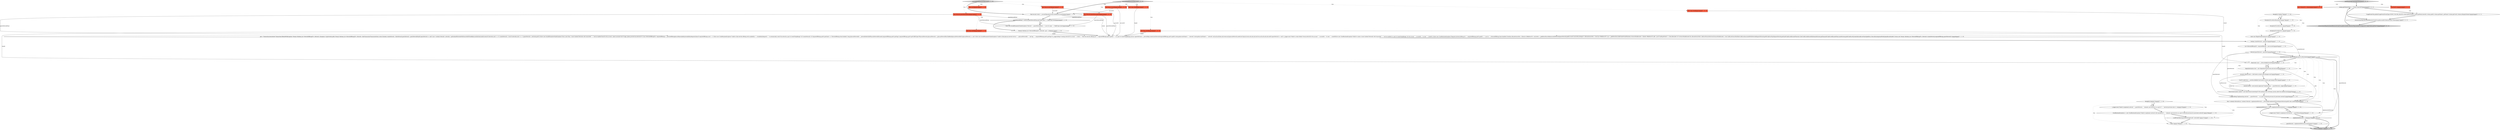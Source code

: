 digraph {
41 [style = filled, label = "long userId@@@2@@@['0', '1', '0']", fillcolor = tomato, shape = box image = "AAA0AAABBB2BBB"];
24 [style = filled, label = "ExceptionUtil.rethrow(e1,)@@@80@@@['1', '1', '0']", fillcolor = white, shape = ellipse image = "AAA0AAABBB1BBB"];
37 [style = filled, label = "return true@@@111@@@['1', '1', '0']", fillcolor = lightgray, shape = ellipse image = "AAA0AAABBB1BBB"];
44 [style = filled, label = "postProcessingUnmanageVMVolumes['0', '0', '1']", fillcolor = lightgray, shape = diamond image = "AAA0AAABBB3BBB"];
45 [style = filled, label = "_resourceLimitMgr.decrementResourceCount(vm.getAccountId(),ResourceType.primary_storage,new Long(volume.getSize()))@@@8@@@['0', '0', '1']", fillcolor = lightgray, shape = ellipse image = "AAA0AAABBB3BBB"];
26 [style = filled, label = "CloudRuntimeException e = new CloudRuntimeException(\"Failed to implement network (with specified id)\" + \" elements and resources as a part of network provision for persistent network\")@@@106@@@['1', '1', '0']", fillcolor = white, shape = ellipse image = "AAA0AAABBB1BBB"];
7 [style = filled, label = "guestNetworkFinal != null && guestNetworkFinal.getTrafficType() != TrafficType.Guest@@@4@@@['1', '1', '0']", fillcolor = white, shape = diamond image = "AAA0AAABBB1BBB"];
10 [style = filled, label = "Account callerAccount = CallContext.current().getCallingAccount()@@@90@@@['1', '1', '0']", fillcolor = white, shape = ellipse image = "AAA0AAABBB1BBB"];
40 [style = filled, label = "final long zoneId@@@2@@@['0', '1', '0']", fillcolor = tomato, shape = box image = "AAA0AAABBB2BBB"];
32 [style = filled, label = "final Long vlanId@@@2@@@['1', '1', '0']", fillcolor = tomato, shape = box image = "AAA0AAABBB1BBB"];
38 [style = filled, label = "final long accountId@@@2@@@['0', '1', '0']", fillcolor = tomato, shape = box image = "AAA0AAABBB2BBB"];
1 [style = filled, label = "e.addProxyObject(guestNetwork.getUuid(),\"networkId\")@@@107@@@['1', '1', '0']", fillcolor = white, shape = ellipse image = "AAA0AAABBB1BBB"];
34 [style = filled, label = "s_logger.warn(\"Failed to implement network \" + guestNetwork + \" elements and resources as a part of\" + \" network provision due to \",ex)@@@105@@@['1', '1', '0']", fillcolor = white, shape = ellipse image = "AAA0AAABBB1BBB"];
31 [style = filled, label = "UserVO callerUser = _userDao.findById(CallContext.current().getCallingUserId())@@@91@@@['1', '1', '0']", fillcolor = white, shape = ellipse image = "AAA0AAABBB1BBB"];
11 [style = filled, label = "List<NetworkOfferingVO> requiredOfferings = pair.second()@@@85@@@['1', '1', '0']", fillcolor = white, shape = ellipse image = "AAA0AAABBB1BBB"];
23 [style = filled, label = "final Account owner = _accountMgr.getActiveAccountById(accountId)@@@3@@@['1', '1', '0']", fillcolor = white, shape = ellipse image = "AAA0AAABBB1BBB"];
49 [style = filled, label = "_resourceLimitMgr.decrementResourceCount(vm.getAccountId(),ResourceType.volume)@@@7@@@['0', '0', '1']", fillcolor = white, shape = ellipse image = "AAA0AAABBB3BBB"];
21 [style = filled, label = "Exception ex@@@104@@@['1', '1', '0']", fillcolor = white, shape = diamond image = "AAA0AAABBB1BBB"];
46 [style = filled, label = "List<VolumeVO> volumes@@@2@@@['0', '0', '1']", fillcolor = tomato, shape = box image = "AAA0AAABBB3BBB"];
14 [style = filled, label = "final Long vlanId@@@2@@@['1', '0', '0']", fillcolor = tomato, shape = box image = "AAA0AAABBB1BBB"];
4 [style = filled, label = "final long accountId@@@2@@@['1', '0', '0']", fillcolor = tomato, shape = box image = "AAA0AAABBB1BBB"];
12 [style = filled, label = "createNetwork && requiredOfferings.get(0).isPersistent()@@@87@@@['1', '1', '0']", fillcolor = white, shape = diamond image = "AAA0AAABBB1BBB"];
17 [style = filled, label = "final long zoneId@@@2@@@['1', '0', '0']", fillcolor = tomato, shape = box image = "AAA0AAABBB1BBB"];
20 [style = filled, label = "Network guestNetwork = pair.third()@@@86@@@['1', '1', '0']", fillcolor = white, shape = ellipse image = "AAA0AAABBB1BBB"];
30 [style = filled, label = "throw e@@@108@@@['1', '1', '0']", fillcolor = white, shape = ellipse image = "AAA0AAABBB1BBB"];
33 [style = filled, label = "Exception e1@@@78@@@['1', '1', '0']", fillcolor = white, shape = diamond image = "AAA0AAABBB1BBB"];
36 [style = filled, label = "s_logger.debug(\"Implementing network \" + guestNetwork + \" as a part of network provision for persistent network\")@@@94@@@['1', '1', '0']", fillcolor = white, shape = ellipse image = "AAA0AAABBB1BBB"];
22 [style = filled, label = "Journal journal = new Journal.LogJournal(\"Implementing \" + guestNetwork,s_logger)@@@92@@@['1', '1', '0']", fillcolor = white, shape = ellipse image = "AAA0AAABBB1BBB"];
42 [style = filled, label = "final Network guestNetworkFinal@@@2@@@['0', '1', '0']", fillcolor = tomato, shape = box image = "AAA0AAABBB2BBB"];
48 [style = filled, label = "volume.getVolumeType() == Volume.Type.ROOT@@@4@@@['0', '0', '1']", fillcolor = white, shape = diamond image = "AAA0AAABBB3BBB"];
9 [style = filled, label = "pair = Transaction.execute(new TransactionCallbackWithException<Ternary<Boolean,List<NetworkOfferingVO>,Network>,Exception>(){@Override public Ternary<Boolean,List<NetworkOfferingVO>,Network> doInTransaction(TransactionStatus status){boolean createNetwork = falseNetwork guestNetwork = guestNetworkFinalif (guestNetwork == null) {List<? extends Network> networks = getIsolatedNetworksWithSourceNATOwnedByAccountInZone(zoneId,owner)if (networks.size() == 0) {createNetwork = true}if (networks.size() == 1) {guestNetwork = networks.get(0)}{throw new InvalidParameterValueException(\"Error, more than 1 Guest Isolated Networks with SourceNAT \" + \"service enabled found for this account, cannot assosiate the IP range, please provide the network ID\")}}List<NetworkOfferingVO> requiredOfferings = _networkOfferingDao.listByAvailability(Availability.Required,false)if (requiredOfferings.size() < 1) {throw new CloudRuntimeException(\"Unable to find network offering with availability=\" + Availability.Required + \" to automatically create the network as part of createVlanIpRange\")}if (createNetwork) {if (requiredOfferings.get(0).getState() == NetworkOffering.State.Enabled) {long physicalNetworkId = _networkModel.findPhysicalNetworkId(zoneId,requiredOfferings.get(0).getTags(),requiredOfferings.get(0).getTrafficType())PhysicalNetwork physicalNetwork = _physicalNetworkDao.findById(physicalNetworkId)if (physicalNetwork == null) {throw new InvalidParameterValueException(\"Unable to find physical network with id: \" + physicalNetworkId + \" and tag: \" + requiredOfferings.get(0).getTags())}s_logger.debug(\"Creating network for account \" + owner + \" from the network offering id=\" + requiredOfferings.get(0).getId() + \" as a part of createVlanIpRange process\")guestNetwork = _networkMgr.createGuestNetwork(requiredOfferings.get(0).getId(),owner.getAccountName() + \"-network\",owner.getAccountName() + \"-network\",null,null,null,false,null,owner,null,physicalNetwork,zoneId,ACLType.Account,null,null,null,null,true,null,null,null,null,null)if (guestNetwork == null) {s_logger.warn(\"Failed to create default Virtual network for the account \" + accountId + \"in zone \" + zoneId)throw new CloudRuntimeException(\"Failed to create a Guest Isolated Networks with SourceNAT \" + \"service enabled as a part of createVlanIpRange, for the account \" + accountId + \"in zone \" + zoneId)}}{throw new CloudRuntimeException(\"Required network offering id=\" + requiredOfferings.get(0).getId() + \" is not in \" + NetworkOffering.State.Enabled)}}boolean allocateSourceNat = falseList<IPAddressVO> sourceNat = _ipAddressDao.listByAssociatedNetwork(guestNetwork.getId(),true)if (sourceNat.isEmpty()) {allocateSourceNat = true}List<IPAddressVO> ips = _ipAddressDao.listByVlanId(vlanId)boolean isSourceNatAllocated = falsefor (IPAddressVO addr : ips){if (addr.getState() != State.Allocated) {if (!isSourceNatAllocated && allocateSourceNat) {addr.setSourceNat(true)isSourceNatAllocated = true}{addr.setSourceNat(false)}addr.setAssociatedWithNetworkId(guestNetwork.getId())addr.setVpcId(guestNetwork.getVpcId())addr.setAllocatedTime(new Date())addr.setAllocatedInDomainId(owner.getDomainId())addr.setAllocatedToAccountId(owner.getId())addr.setSystem(false)addr.setState(IpAddress.State.Allocating)markPublicIpAsAllocated(addr)}}return new Ternary<Boolean,List<NetworkOfferingVO>,Network>(createNetwork,requiredOfferings,guestNetwork)}})@@@9@@@['1', '1', '0']", fillcolor = white, shape = ellipse image = "AAA0AAABBB1BBB"];
47 [style = filled, label = "UserVmVO vm@@@2@@@['0', '0', '1']", fillcolor = tomato, shape = box image = "AAA0AAABBB3BBB"];
8 [style = filled, label = "Ternary<Boolean,List<NetworkOfferingVO>,Network> pair = null@@@7@@@['1', '1', '0']", fillcolor = white, shape = ellipse image = "AAA0AAABBB1BBB"];
43 [style = filled, label = "UsageEventUtils.publishUsageEvent(EventTypes.EVENT_VOLUME_DELETE,volume.getAccountId(),volume.getDataCenterId(),volume.getId(),volume.getName(),.getName(),volume.getUuid(),volume.isDisplayVolume())@@@5@@@['0', '0', '1']", fillcolor = white, shape = ellipse image = "AAA0AAABBB3BBB"];
27 [style = filled, label = "guestNetwork = implementedNetwork.second()@@@101@@@['1', '1', '0']", fillcolor = white, shape = ellipse image = "AAA0AAABBB1BBB"];
28 [style = filled, label = "associateIpAddressListToAccount['1', '0', '0']", fillcolor = lightgray, shape = diamond image = "AAA0AAABBB1BBB"];
15 [style = filled, label = "s_logger.warn(\"Failed to implement the network \" + guestNetwork)@@@98@@@['1', '1', '0']", fillcolor = white, shape = ellipse image = "AAA0AAABBB1BBB"];
3 [style = filled, label = "implementedNetwork != null@@@100@@@['1', '1', '0']", fillcolor = white, shape = diamond image = "AAA0AAABBB1BBB"];
2 [style = filled, label = "ExceptionUtil.rethrow(e1,)@@@81@@@['1', '1', '0']", fillcolor = white, shape = ellipse image = "AAA0AAABBB1BBB"];
16 [style = filled, label = "implementedNetwork == null || implementedNetwork.first() == null@@@97@@@['1', '1', '0']", fillcolor = white, shape = diamond image = "AAA0AAABBB1BBB"];
25 [style = filled, label = "DataCenter zone = _dcDao.findById(zoneId)@@@88@@@['1', '1', '0']", fillcolor = white, shape = ellipse image = "AAA0AAABBB1BBB"];
29 [style = filled, label = "ExceptionUtil.rethrowRuntime(e1)@@@79@@@['1', '1', '0']", fillcolor = white, shape = ellipse image = "AAA0AAABBB1BBB"];
0 [style = filled, label = "boolean createNetwork = pair.first()@@@84@@@['1', '1', '0']", fillcolor = white, shape = ellipse image = "AAA0AAABBB1BBB"];
6 [style = filled, label = "ReservationContext context = new ReservationContextImpl(UUID.randomUUID().toString(),journal,callerUser,callerAccount)@@@93@@@['1', '1', '0']", fillcolor = white, shape = ellipse image = "AAA0AAABBB1BBB"];
35 [style = filled, label = "Pair<? extends NetworkGuru,? extends Network> implementedNetwork = _networkMgr.implementNetwork(guestNetwork.getId(),dest,context)@@@96@@@['1', '1', '0']", fillcolor = white, shape = ellipse image = "AAA0AAABBB1BBB"];
39 [style = filled, label = "associateIpAddressListToAccount['0', '1', '0']", fillcolor = lightgray, shape = diamond image = "AAA0AAABBB2BBB"];
19 [style = filled, label = "throw new InvalidParameterValueException(\"Network \" + guestNetworkFinal + \" is not of a type \" + TrafficType.Guest)@@@5@@@['1', '1', '0']", fillcolor = white, shape = ellipse image = "AAA0AAABBB1BBB"];
18 [style = filled, label = "DeployDestination dest = new DeployDestination(zone,null,null,null)@@@89@@@['1', '1', '0']", fillcolor = white, shape = ellipse image = "AAA0AAABBB1BBB"];
5 [style = filled, label = "throw new IllegalStateException(e1)@@@82@@@['1', '1', '0']", fillcolor = white, shape = ellipse image = "AAA0AAABBB1BBB"];
13 [style = filled, label = "final Network guestNetworkFinal@@@2@@@['1', '0', '0']", fillcolor = tomato, shape = box image = "AAA0AAABBB1BBB"];
12->25 [style = dotted, label="true"];
12->25 [style = bold, label=""];
28->17 [style = dotted, label="true"];
39->38 [style = dotted, label="true"];
20->36 [style = solid, label="guestNetwork"];
45->48 [style = bold, label=""];
19->8 [style = bold, label=""];
39->32 [style = dotted, label="true"];
44->48 [style = bold, label=""];
33->24 [style = dotted, label="true"];
33->5 [style = dotted, label="true"];
16->15 [style = dotted, label="true"];
14->9 [style = solid, label="vlanId"];
26->30 [style = solid, label="e"];
3->37 [style = bold, label=""];
1->30 [style = bold, label=""];
20->15 [style = solid, label="guestNetwork"];
42->9 [style = solid, label="guestNetworkFinal"];
7->19 [style = bold, label=""];
34->26 [style = bold, label=""];
33->29 [style = bold, label=""];
36->35 [style = bold, label=""];
35->16 [style = solid, label="implementedNetwork"];
12->10 [style = dotted, label="true"];
0->12 [style = solid, label="createNetwork"];
21->34 [style = dotted, label="true"];
11->20 [style = bold, label=""];
33->2 [style = dotted, label="true"];
24->2 [style = bold, label=""];
31->6 [style = solid, label="callerUser"];
12->16 [style = dotted, label="true"];
38->9 [style = solid, label="accountId"];
39->40 [style = dotted, label="true"];
12->37 [style = bold, label=""];
31->22 [style = bold, label=""];
12->31 [style = dotted, label="true"];
0->11 [style = bold, label=""];
18->35 [style = solid, label="dest"];
3->27 [style = dotted, label="true"];
17->9 [style = solid, label="zoneId"];
42->19 [style = solid, label="guestNetworkFinal"];
26->1 [style = bold, label=""];
15->3 [style = bold, label=""];
21->34 [style = bold, label=""];
48->43 [style = bold, label=""];
12->6 [style = dotted, label="true"];
6->36 [style = bold, label=""];
12->35 [style = dotted, label="true"];
4->9 [style = solid, label="accountId"];
20->12 [style = bold, label=""];
6->35 [style = solid, label="context"];
7->8 [style = bold, label=""];
43->49 [style = bold, label=""];
49->45 [style = bold, label=""];
28->13 [style = dotted, label="true"];
22->6 [style = bold, label=""];
39->42 [style = dotted, label="true"];
23->9 [style = solid, label="owner"];
21->1 [style = dotted, label="true"];
28->23 [style = bold, label=""];
9->0 [style = bold, label=""];
27->37 [style = bold, label=""];
25->18 [style = bold, label=""];
3->27 [style = bold, label=""];
22->6 [style = solid, label="journal"];
21->30 [style = dotted, label="true"];
48->43 [style = dotted, label="true"];
28->4 [style = dotted, label="true"];
17->25 [style = solid, label="zoneId"];
16->3 [style = bold, label=""];
10->6 [style = solid, label="callerAccount"];
33->29 [style = dotted, label="true"];
42->7 [style = solid, label="guestNetworkFinal"];
28->14 [style = dotted, label="true"];
13->19 [style = solid, label="guestNetworkFinal"];
35->3 [style = solid, label="implementedNetwork"];
32->9 [style = solid, label="vlanId"];
12->36 [style = dotted, label="true"];
44->46 [style = dotted, label="true"];
13->9 [style = solid, label="guestNetworkFinal"];
12->18 [style = dotted, label="true"];
20->22 [style = solid, label="guestNetwork"];
7->19 [style = dotted, label="true"];
48->49 [style = bold, label=""];
8->9 [style = bold, label=""];
39->41 [style = dotted, label="true"];
30->37 [style = bold, label=""];
40->9 [style = solid, label="zoneId"];
2->5 [style = bold, label=""];
16->15 [style = bold, label=""];
10->31 [style = bold, label=""];
35->16 [style = bold, label=""];
4->23 [style = solid, label="accountId"];
13->7 [style = solid, label="guestNetworkFinal"];
21->26 [style = dotted, label="true"];
12->22 [style = dotted, label="true"];
5->0 [style = bold, label=""];
44->47 [style = dotted, label="true"];
25->18 [style = solid, label="zone"];
18->10 [style = bold, label=""];
40->25 [style = solid, label="zoneId"];
23->7 [style = bold, label=""];
29->24 [style = bold, label=""];
28->32 [style = dotted, label="true"];
39->23 [style = bold, label=""];
12->3 [style = dotted, label="true"];
38->23 [style = solid, label="accountId"];
}
